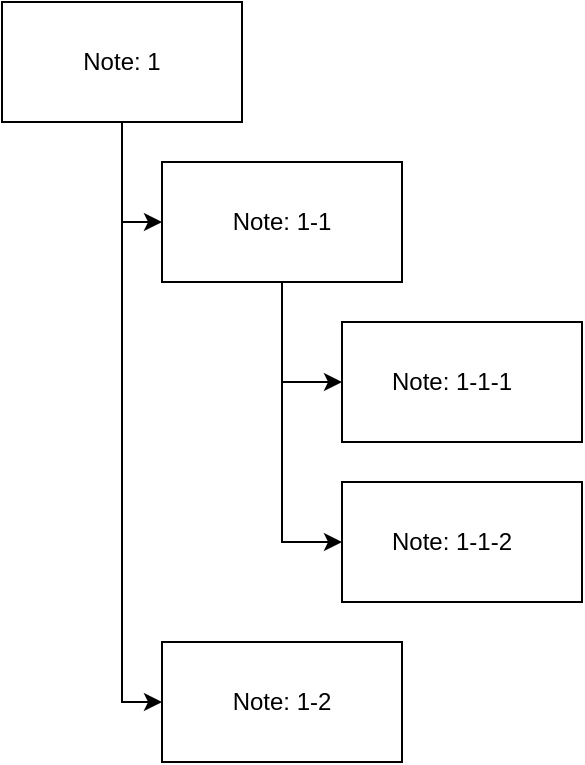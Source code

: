 <mxfile version="21.3.7" type="device">
  <diagram id="-9WXQ6RK9aXQjQ9Vb7Bb" name="Page-1">
    <mxGraphModel dx="880" dy="551" grid="1" gridSize="10" guides="1" tooltips="1" connect="1" arrows="1" fold="1" page="1" pageScale="1" pageWidth="850" pageHeight="1100" math="0" shadow="0">
      <root>
        <mxCell id="0" />
        <mxCell id="1" parent="0" />
        <mxCell id="s93wsvu7FMrLaB_PLkru-7" style="edgeStyle=orthogonalEdgeStyle;rounded=0;orthogonalLoop=1;jettySize=auto;html=1;exitX=0.5;exitY=1;exitDx=0;exitDy=0;entryX=0;entryY=0.5;entryDx=0;entryDy=0;" parent="1" source="s93wsvu7FMrLaB_PLkru-2" target="s93wsvu7FMrLaB_PLkru-3" edge="1">
          <mxGeometry relative="1" as="geometry" />
        </mxCell>
        <mxCell id="s93wsvu7FMrLaB_PLkru-10" style="edgeStyle=orthogonalEdgeStyle;rounded=0;orthogonalLoop=1;jettySize=auto;html=1;exitX=0.5;exitY=1;exitDx=0;exitDy=0;entryX=0;entryY=0.5;entryDx=0;entryDy=0;" parent="1" source="s93wsvu7FMrLaB_PLkru-2" target="s93wsvu7FMrLaB_PLkru-6" edge="1">
          <mxGeometry relative="1" as="geometry" />
        </mxCell>
        <mxCell id="s93wsvu7FMrLaB_PLkru-2" value="" style="rounded=0;whiteSpace=wrap;html=1;" parent="1" vertex="1">
          <mxGeometry x="80" y="80" width="120" height="60" as="geometry" />
        </mxCell>
        <mxCell id="s93wsvu7FMrLaB_PLkru-8" style="edgeStyle=orthogonalEdgeStyle;rounded=0;orthogonalLoop=1;jettySize=auto;html=1;exitX=0.5;exitY=1;exitDx=0;exitDy=0;entryX=0;entryY=0.5;entryDx=0;entryDy=0;" parent="1" source="s93wsvu7FMrLaB_PLkru-3" target="s93wsvu7FMrLaB_PLkru-5" edge="1">
          <mxGeometry relative="1" as="geometry" />
        </mxCell>
        <mxCell id="s93wsvu7FMrLaB_PLkru-9" style="edgeStyle=orthogonalEdgeStyle;rounded=0;orthogonalLoop=1;jettySize=auto;html=1;exitX=0.5;exitY=1;exitDx=0;exitDy=0;entryX=0;entryY=0.5;entryDx=0;entryDy=0;" parent="1" source="s93wsvu7FMrLaB_PLkru-3" target="s93wsvu7FMrLaB_PLkru-4" edge="1">
          <mxGeometry relative="1" as="geometry" />
        </mxCell>
        <mxCell id="s93wsvu7FMrLaB_PLkru-3" value="" style="rounded=0;whiteSpace=wrap;html=1;" parent="1" vertex="1">
          <mxGeometry x="160" y="160" width="120" height="60" as="geometry" />
        </mxCell>
        <mxCell id="s93wsvu7FMrLaB_PLkru-4" value="" style="rounded=0;whiteSpace=wrap;html=1;" parent="1" vertex="1">
          <mxGeometry x="250" y="320" width="120" height="60" as="geometry" />
        </mxCell>
        <mxCell id="s93wsvu7FMrLaB_PLkru-5" value="" style="rounded=0;whiteSpace=wrap;html=1;" parent="1" vertex="1">
          <mxGeometry x="250" y="240" width="120" height="60" as="geometry" />
        </mxCell>
        <mxCell id="s93wsvu7FMrLaB_PLkru-6" value="" style="rounded=0;whiteSpace=wrap;html=1;" parent="1" vertex="1">
          <mxGeometry x="160" y="400" width="120" height="60" as="geometry" />
        </mxCell>
        <mxCell id="s93wsvu7FMrLaB_PLkru-11" value="Note: 1" style="text;html=1;strokeColor=none;fillColor=none;align=center;verticalAlign=middle;whiteSpace=wrap;rounded=0;" parent="1" vertex="1">
          <mxGeometry x="110" y="95" width="60" height="30" as="geometry" />
        </mxCell>
        <mxCell id="s93wsvu7FMrLaB_PLkru-12" value="Note: 1-1" style="text;html=1;strokeColor=none;fillColor=none;align=center;verticalAlign=middle;whiteSpace=wrap;rounded=0;" parent="1" vertex="1">
          <mxGeometry x="190" y="175" width="60" height="30" as="geometry" />
        </mxCell>
        <mxCell id="s93wsvu7FMrLaB_PLkru-13" value="Note: 1-1-1" style="text;html=1;strokeColor=none;fillColor=none;align=center;verticalAlign=middle;whiteSpace=wrap;rounded=0;" parent="1" vertex="1">
          <mxGeometry x="270" y="255" width="70" height="30" as="geometry" />
        </mxCell>
        <mxCell id="s93wsvu7FMrLaB_PLkru-14" value="Note: 1-2" style="text;html=1;strokeColor=none;fillColor=none;align=center;verticalAlign=middle;whiteSpace=wrap;rounded=0;" parent="1" vertex="1">
          <mxGeometry x="190" y="415" width="60" height="30" as="geometry" />
        </mxCell>
        <mxCell id="s93wsvu7FMrLaB_PLkru-15" value="Note: 1-1-2" style="text;html=1;strokeColor=none;fillColor=none;align=center;verticalAlign=middle;whiteSpace=wrap;rounded=0;" parent="1" vertex="1">
          <mxGeometry x="270" y="335" width="70" height="30" as="geometry" />
        </mxCell>
      </root>
    </mxGraphModel>
  </diagram>
</mxfile>
